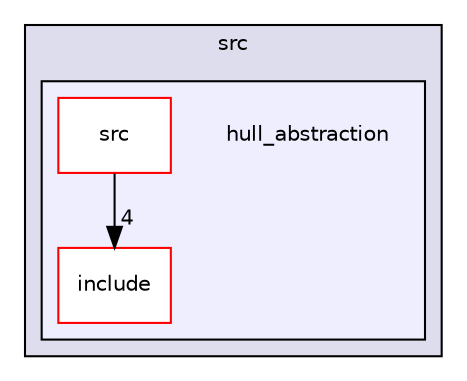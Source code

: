 digraph "D:/Projects/hull-abstraction/ros/src/hull_abstraction" {
  compound=true
  node [ fontsize="10", fontname="Helvetica"];
  edge [ labelfontsize="10", labelfontname="Helvetica"];
  subgraph clusterdir_49b54ca7f98dc469780b4bca0e671444 {
    graph [ bgcolor="#ddddee", pencolor="black", label="src" fontname="Helvetica", fontsize="10", URL="dir_49b54ca7f98dc469780b4bca0e671444.html"]
  subgraph clusterdir_256a2b3af02290e0fc918e131c3b8cf4 {
    graph [ bgcolor="#eeeeff", pencolor="black", label="" URL="dir_256a2b3af02290e0fc918e131c3b8cf4.html"];
    dir_256a2b3af02290e0fc918e131c3b8cf4 [shape=plaintext label="hull_abstraction"];
    dir_2132a1baf316c08cc1080432d0b1741e [shape=box label="include" color="red" fillcolor="white" style="filled" URL="dir_2132a1baf316c08cc1080432d0b1741e.html"];
    dir_ad7940958c09a400c925d032b2c617d4 [shape=box label="src" color="red" fillcolor="white" style="filled" URL="dir_ad7940958c09a400c925d032b2c617d4.html"];
  }
  }
  dir_ad7940958c09a400c925d032b2c617d4->dir_2132a1baf316c08cc1080432d0b1741e [headlabel="4", labeldistance=1.5 headhref="dir_000014_000006.html"];
}

